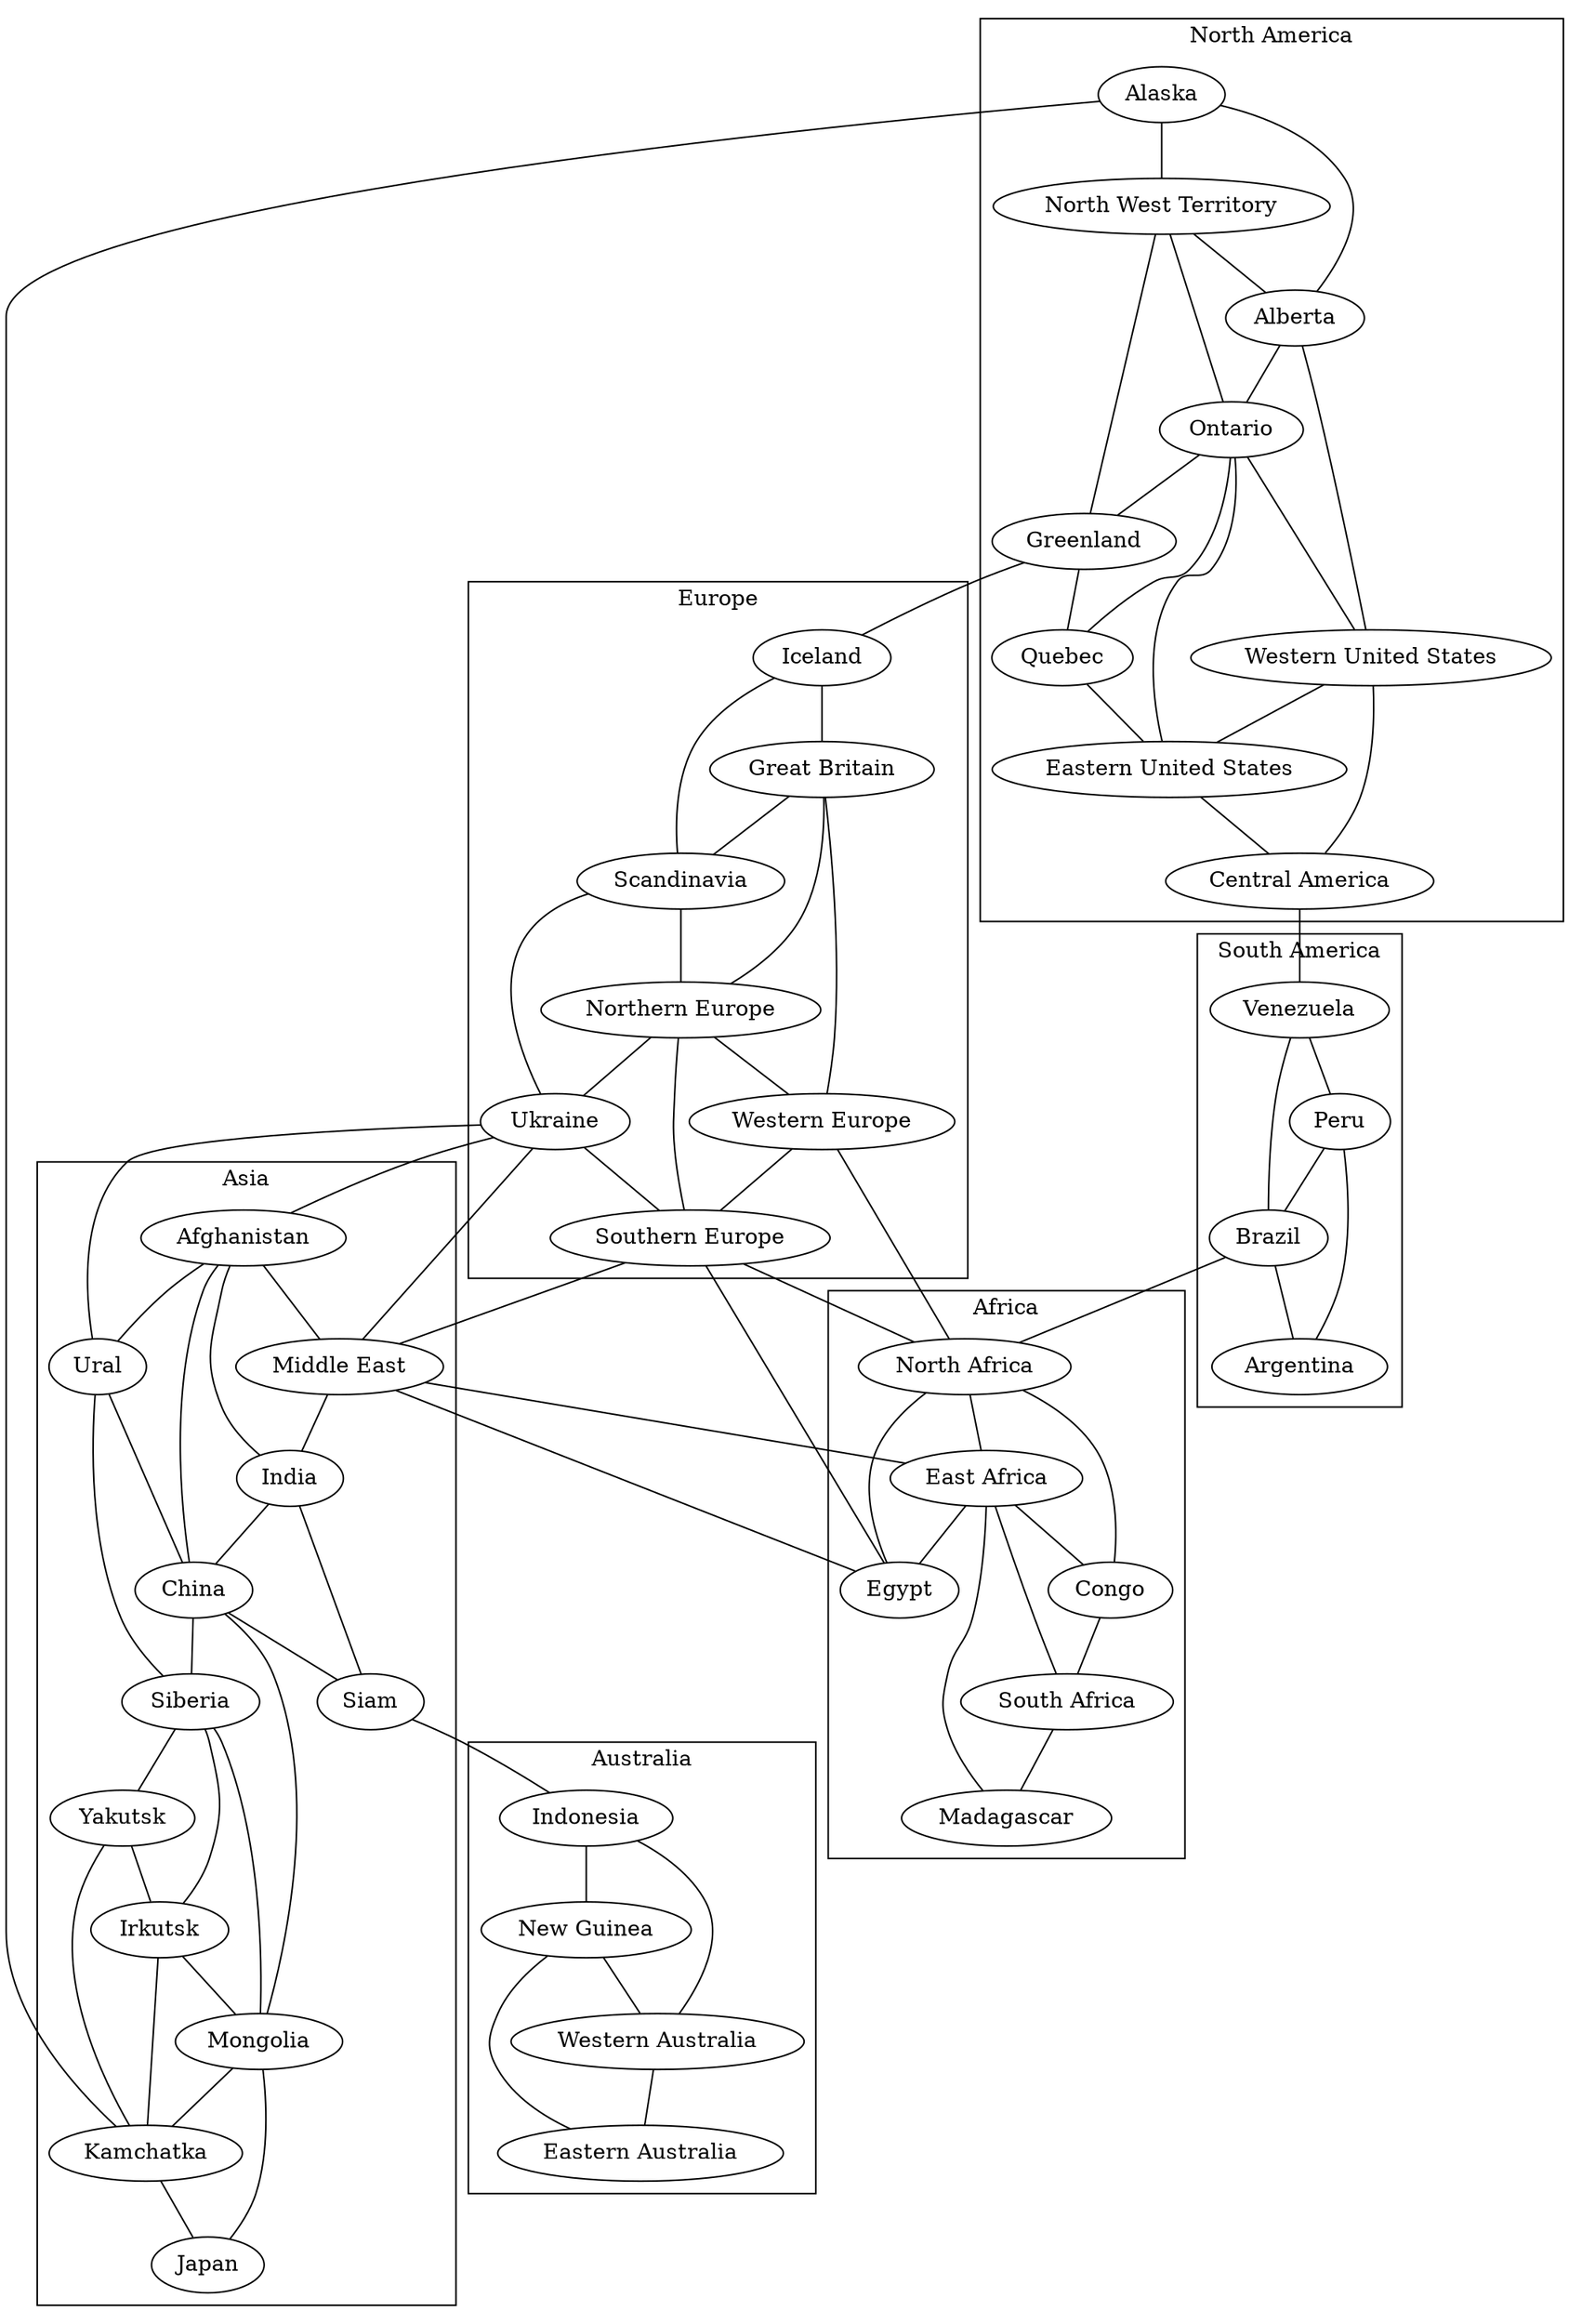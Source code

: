graph RiskMap {
  subgraph cluster_NorthAmerica {
    label = "North America";
    Alaska;
    NorthwestTerritory [label = "North West Territory";];
    Greenland;
    Alberta;
    Ontario;
    Quebec;
    WesternUnitedStates [label = "Western United States";];
    EasternUnitedStates [label = "Eastern United States";];
    CentralAmerica [label = "Central America";];
  }
  
  subgraph cluster_SouthAmerica {
    label = "South America";
    Venezuela;
    Peru;
    Brazil;
    Argentina;
  }
  
  subgraph cluster_Europe {
    label = "Europe";
    Iceland;
    Scandinavia;
    GreatBritain [label = "Great Britain";];
    NorthernEurope [label = "Northern Europe";];
    Ukraine;
    WesternEurope [label = "Western Europe";];
    SouthernEurope [label = "Southern Europe";];
  }
  
  subgraph cluster_Africa {
    label = "Africa";
    NorthAfrica [label = "North Africa";];
    Egypt;
    Congo;
    EastAfrica [label = "East Africa";];
    SouthAfrica [label = "South Africa";];
    Madagascar;
  }
  
  subgraph cluster_Asia {
    label = "Asia";
    Ural;
    Siberia;
    Yakutsk;
    Kamchatka;
    Irkutsk;
    Afghanistan;
    China;
    Mongolia;
    Japan;
    MiddleEast [label = "Middle East";];
    India;
    Siam;
  }
  
  subgraph cluster_Australia {
    label = "Australia";
    Indonesia;
    NewGuinea [label = "New Guinea";];
    WesternAustralia [label = "Western Australia";];
    EasternAustralia [label = "Eastern Australia";];
  }
  
  Alaska -- NorthwestTerritory;
  Alaska -- Alberta;
  Alaska -- Kamchatka;
  NorthwestTerritory -- Greenland;
  NorthwestTerritory -- Alberta;
  NorthwestTerritory -- Ontario;
  Greenland -- Iceland;
  Greenland -- Quebec;
  Alberta -- Ontario;
  Alberta -- WesternUnitedStates;
  Ontario -- EasternUnitedStates;
  Ontario -- Quebec;
  Quebec -- EasternUnitedStates;
  WesternUnitedStates -- CentralAmerica;
  WesternUnitedStates -- EasternUnitedStates;
  EasternUnitedStates -- CentralAmerica;
  CentralAmerica -- Venezuela;
  Ontario -- Greenland;
  Ontario -- WesternUnitedStates;
  
  Venezuela -- Peru;
  Venezuela -- Brazil;
  Peru -- Brazil;
  Peru -- Argentina;
  Brazil -- Argentina;
  Brazil -- NorthAfrica;
  
  Iceland -- Scandinavia;
  Iceland -- GreatBritain;
  GreatBritain -- Scandinavia;
  GreatBritain -- NorthernEurope;
  GreatBritain -- WesternEurope;
  Scandinavia -- NorthernEurope;
  Scandinavia -- Ukraine;
  NorthernEurope -- WesternEurope;
  NorthernEurope -- SouthernEurope;
  Ukraine -- SouthernEurope;
  NorthernEurope -- Ukraine;
  WesternEurope -- SouthernEurope;
  
  WesternEurope -- NorthAfrica;
  SouthernEurope -- NorthAfrica;
  SouthernEurope -- Egypt;
  SouthernEurope -- MiddleEast;
  MiddleEast -- Egypt;
  MiddleEast -- EastAfrica;
  NorthAfrica -- Egypt;
  NorthAfrica -- EastAfrica;
  NorthAfrica -- Congo;
  EastAfrica -- Egypt;
  EastAfrica -- Congo;
  EastAfrica -- SouthAfrica;
  Congo -- SouthAfrica;
  EastAfrica -- Madagascar;
  SouthAfrica -- Madagascar;
  
  Ukraine -- Ural;
  Ukraine -- Afghanistan;
  Ukraine -- MiddleEast;
  Ural -- Siberia;
  Ural -- China;
  Siberia -- Yakutsk;
  Siberia -- Irkutsk;
  Siberia -- Mongolia;
  Yakutsk -- Irkutsk;
  Yakutsk -- Kamchatka;
  Irkutsk -- Mongolia;
  Irkutsk -- Kamchatka;
  Mongolia -- Kamchatka;
  Afghanistan -- China;
  Afghanistan -- Ural;
  Afghanistan -- MiddleEast;
  Afghanistan -- India;
  MiddleEast -- India;
  India -- Siam;
  India -- China;
  China -- Mongolia;
  China -- Siberia;
  China -- Siam;
  Siam -- Indonesia;
  Kamchatka -- Japan;
  Mongolia -- Japan;
  
  Indonesia -- NewGuinea;
  Indonesia -- WesternAustralia;
  NewGuinea -- WesternAustralia;
  NewGuinea -- EasternAustralia;
  WesternAustralia -- EasternAustralia;
}